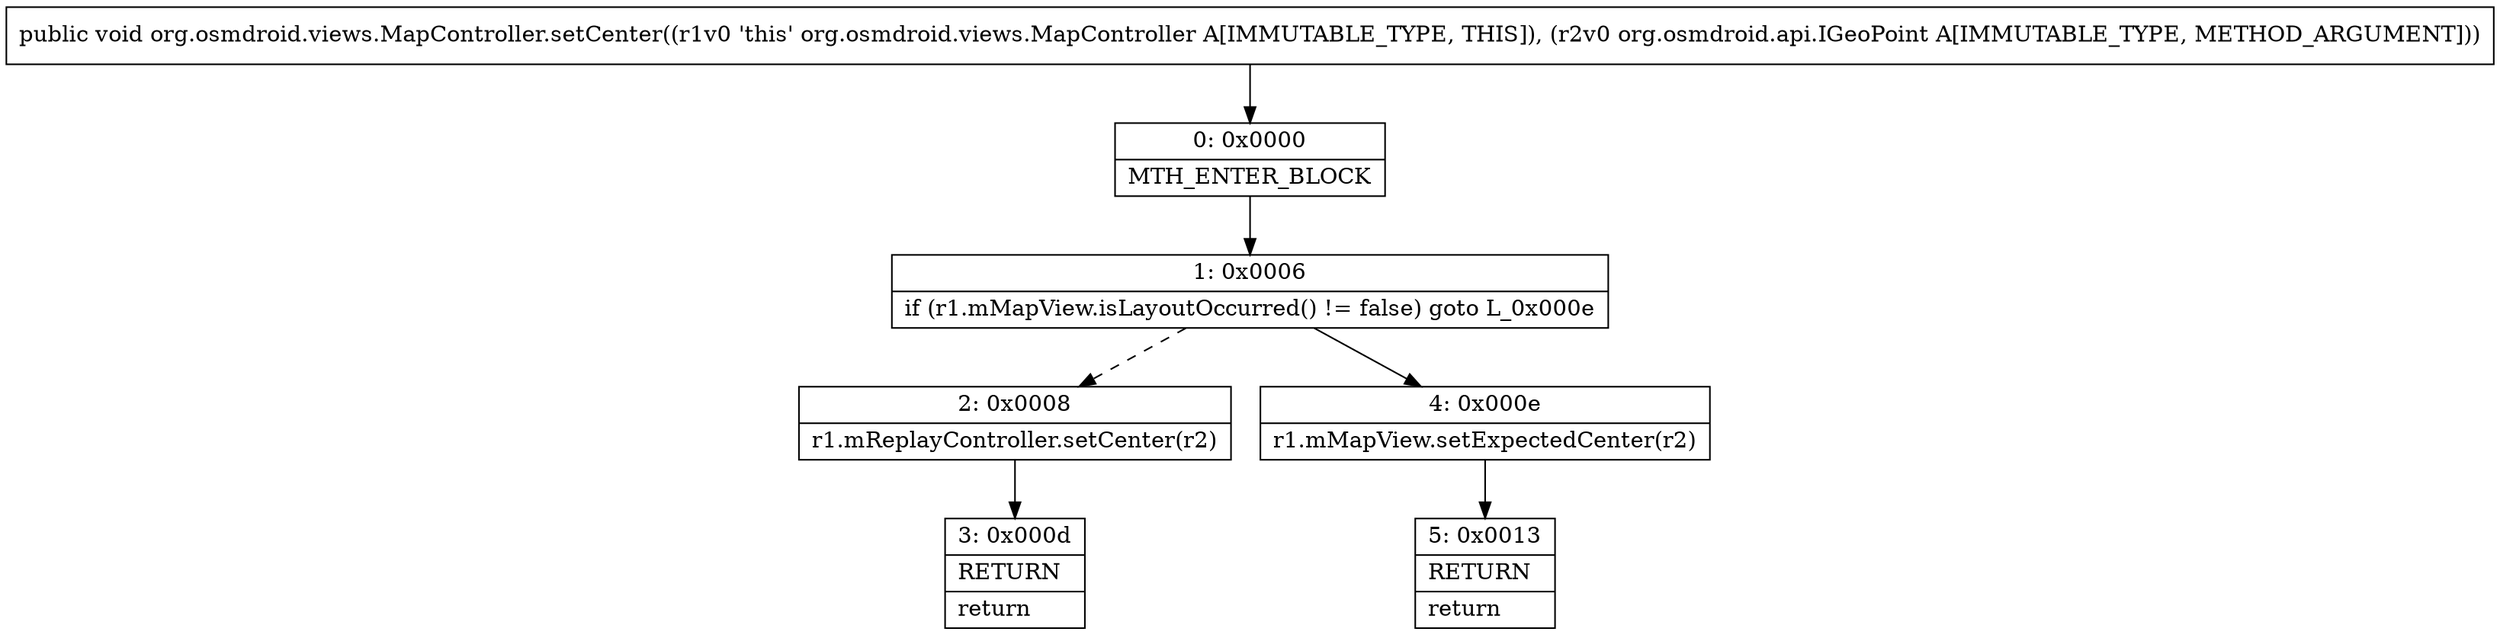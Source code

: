 digraph "CFG fororg.osmdroid.views.MapController.setCenter(Lorg\/osmdroid\/api\/IGeoPoint;)V" {
Node_0 [shape=record,label="{0\:\ 0x0000|MTH_ENTER_BLOCK\l}"];
Node_1 [shape=record,label="{1\:\ 0x0006|if (r1.mMapView.isLayoutOccurred() != false) goto L_0x000e\l}"];
Node_2 [shape=record,label="{2\:\ 0x0008|r1.mReplayController.setCenter(r2)\l}"];
Node_3 [shape=record,label="{3\:\ 0x000d|RETURN\l|return\l}"];
Node_4 [shape=record,label="{4\:\ 0x000e|r1.mMapView.setExpectedCenter(r2)\l}"];
Node_5 [shape=record,label="{5\:\ 0x0013|RETURN\l|return\l}"];
MethodNode[shape=record,label="{public void org.osmdroid.views.MapController.setCenter((r1v0 'this' org.osmdroid.views.MapController A[IMMUTABLE_TYPE, THIS]), (r2v0 org.osmdroid.api.IGeoPoint A[IMMUTABLE_TYPE, METHOD_ARGUMENT])) }"];
MethodNode -> Node_0;
Node_0 -> Node_1;
Node_1 -> Node_2[style=dashed];
Node_1 -> Node_4;
Node_2 -> Node_3;
Node_4 -> Node_5;
}

